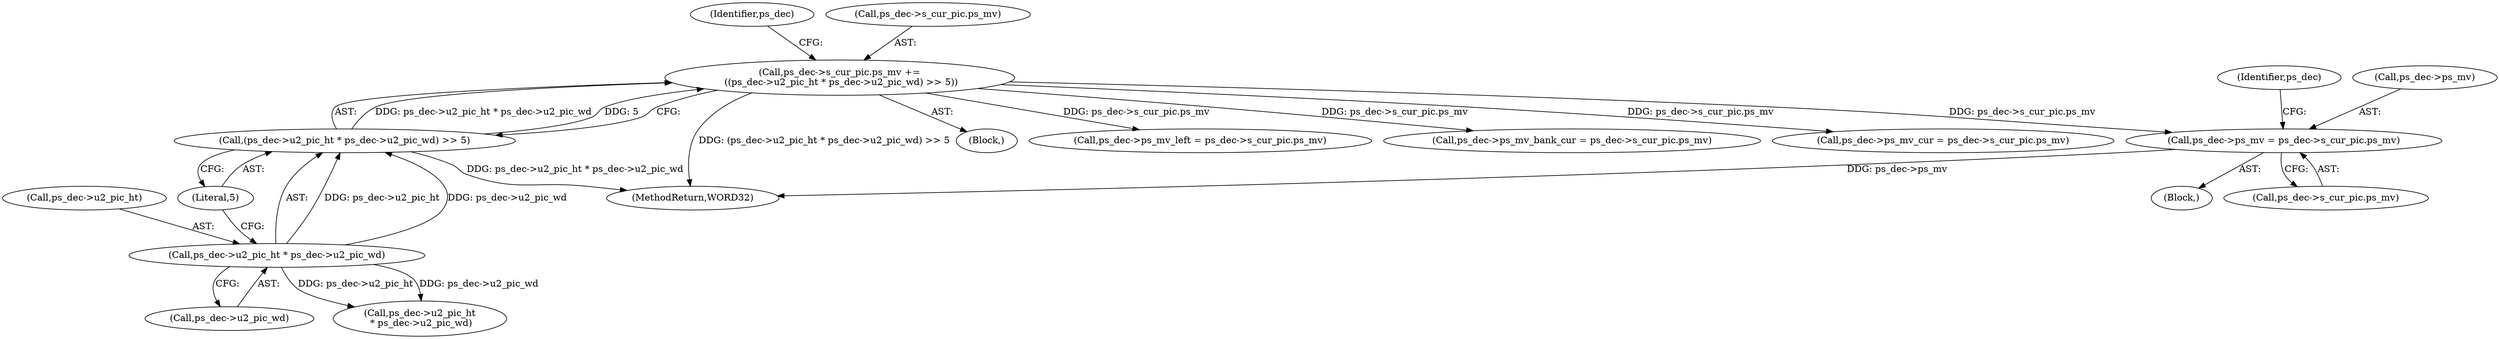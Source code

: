 digraph "0_Android_e629194c62a9a129ce378e08cb1059a8a53f1795_2@pointer" {
"1001431" [label="(Call,ps_dec->ps_mv = ps_dec->s_cur_pic.ps_mv)"];
"1001243" [label="(Call,ps_dec->s_cur_pic.ps_mv +=\n ((ps_dec->u2_pic_ht * ps_dec->u2_pic_wd) >> 5))"];
"1001249" [label="(Call,(ps_dec->u2_pic_ht * ps_dec->u2_pic_wd) >> 5)"];
"1001250" [label="(Call,ps_dec->u2_pic_ht * ps_dec->u2_pic_wd)"];
"1002052" [label="(MethodReturn,WORD32)"];
"1001243" [label="(Call,ps_dec->s_cur_pic.ps_mv +=\n ((ps_dec->u2_pic_ht * ps_dec->u2_pic_wd) >> 5))"];
"1001261" [label="(Identifier,ps_dec)"];
"1001250" [label="(Call,ps_dec->u2_pic_ht * ps_dec->u2_pic_wd)"];
"1001251" [label="(Call,ps_dec->u2_pic_ht)"];
"1001254" [label="(Call,ps_dec->u2_pic_wd)"];
"1000138" [label="(Block,)"];
"1001257" [label="(Literal,5)"];
"1001431" [label="(Call,ps_dec->ps_mv = ps_dec->s_cur_pic.ps_mv)"];
"1001435" [label="(Call,ps_dec->s_cur_pic.ps_mv)"];
"1001206" [label="(Block,)"];
"1001396" [label="(Call,ps_dec->ps_mv_left = ps_dec->s_cur_pic.ps_mv)"];
"1001442" [label="(Identifier,ps_dec)"];
"1001432" [label="(Call,ps_dec->ps_mv)"];
"1001244" [label="(Call,ps_dec->s_cur_pic.ps_mv)"];
"1001440" [label="(Call,ps_dec->ps_mv_bank_cur = ps_dec->s_cur_pic.ps_mv)"];
"1001249" [label="(Call,(ps_dec->u2_pic_ht * ps_dec->u2_pic_wd) >> 5)"];
"1001368" [label="(Call,ps_dec->ps_mv_cur = ps_dec->s_cur_pic.ps_mv)"];
"1001265" [label="(Call,ps_dec->u2_pic_ht\n * ps_dec->u2_pic_wd)"];
"1001431" -> "1000138"  [label="AST: "];
"1001431" -> "1001435"  [label="CFG: "];
"1001432" -> "1001431"  [label="AST: "];
"1001435" -> "1001431"  [label="AST: "];
"1001442" -> "1001431"  [label="CFG: "];
"1001431" -> "1002052"  [label="DDG: ps_dec->ps_mv"];
"1001243" -> "1001431"  [label="DDG: ps_dec->s_cur_pic.ps_mv"];
"1001243" -> "1001206"  [label="AST: "];
"1001243" -> "1001249"  [label="CFG: "];
"1001244" -> "1001243"  [label="AST: "];
"1001249" -> "1001243"  [label="AST: "];
"1001261" -> "1001243"  [label="CFG: "];
"1001243" -> "1002052"  [label="DDG: (ps_dec->u2_pic_ht * ps_dec->u2_pic_wd) >> 5"];
"1001249" -> "1001243"  [label="DDG: ps_dec->u2_pic_ht * ps_dec->u2_pic_wd"];
"1001249" -> "1001243"  [label="DDG: 5"];
"1001243" -> "1001368"  [label="DDG: ps_dec->s_cur_pic.ps_mv"];
"1001243" -> "1001396"  [label="DDG: ps_dec->s_cur_pic.ps_mv"];
"1001243" -> "1001440"  [label="DDG: ps_dec->s_cur_pic.ps_mv"];
"1001249" -> "1001257"  [label="CFG: "];
"1001250" -> "1001249"  [label="AST: "];
"1001257" -> "1001249"  [label="AST: "];
"1001249" -> "1002052"  [label="DDG: ps_dec->u2_pic_ht * ps_dec->u2_pic_wd"];
"1001250" -> "1001249"  [label="DDG: ps_dec->u2_pic_ht"];
"1001250" -> "1001249"  [label="DDG: ps_dec->u2_pic_wd"];
"1001250" -> "1001254"  [label="CFG: "];
"1001251" -> "1001250"  [label="AST: "];
"1001254" -> "1001250"  [label="AST: "];
"1001257" -> "1001250"  [label="CFG: "];
"1001250" -> "1001265"  [label="DDG: ps_dec->u2_pic_ht"];
"1001250" -> "1001265"  [label="DDG: ps_dec->u2_pic_wd"];
}
